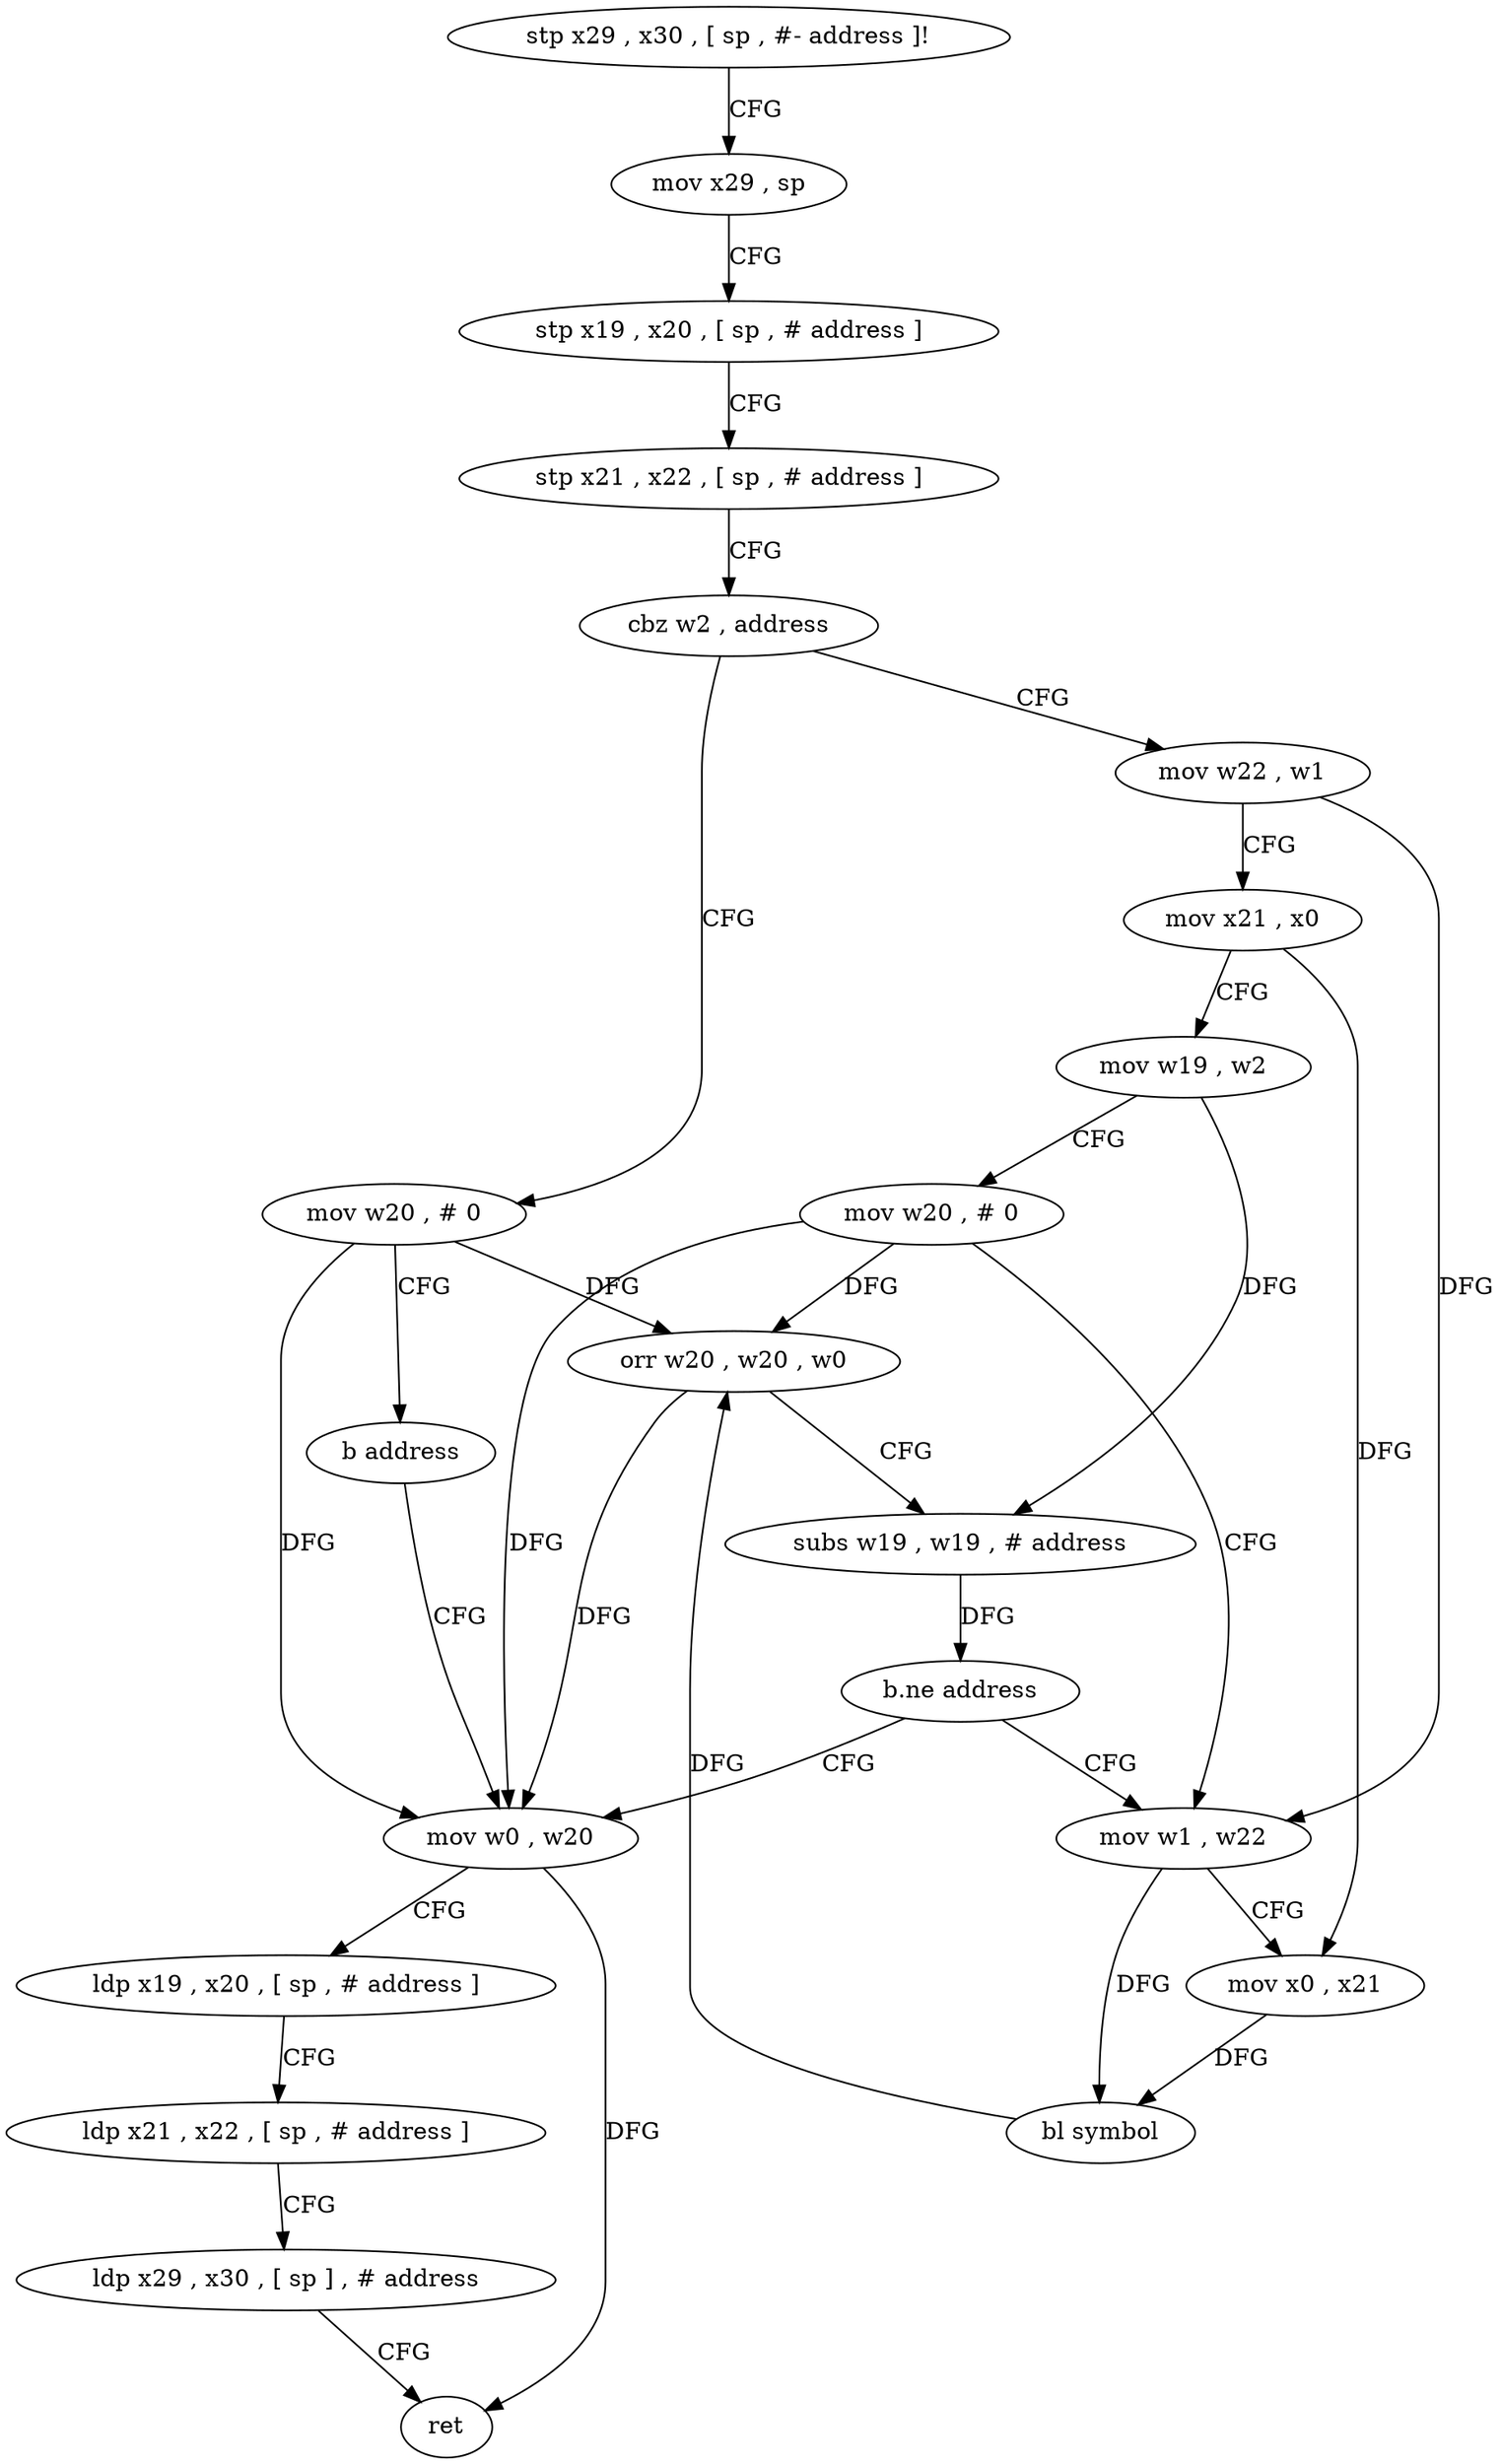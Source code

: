 digraph "func" {
"4376944" [label = "stp x29 , x30 , [ sp , #- address ]!" ]
"4376948" [label = "mov x29 , sp" ]
"4376952" [label = "stp x19 , x20 , [ sp , # address ]" ]
"4376956" [label = "stp x21 , x22 , [ sp , # address ]" ]
"4376960" [label = "cbz w2 , address" ]
"4377024" [label = "mov w20 , # 0" ]
"4376964" [label = "mov w22 , w1" ]
"4377028" [label = "b address" ]
"4377004" [label = "mov w0 , w20" ]
"4376968" [label = "mov x21 , x0" ]
"4376972" [label = "mov w19 , w2" ]
"4376976" [label = "mov w20 , # 0" ]
"4376980" [label = "mov w1 , w22" ]
"4377008" [label = "ldp x19 , x20 , [ sp , # address ]" ]
"4377012" [label = "ldp x21 , x22 , [ sp , # address ]" ]
"4377016" [label = "ldp x29 , x30 , [ sp ] , # address" ]
"4377020" [label = "ret" ]
"4376984" [label = "mov x0 , x21" ]
"4376988" [label = "bl symbol" ]
"4376992" [label = "orr w20 , w20 , w0" ]
"4376996" [label = "subs w19 , w19 , # address" ]
"4377000" [label = "b.ne address" ]
"4376944" -> "4376948" [ label = "CFG" ]
"4376948" -> "4376952" [ label = "CFG" ]
"4376952" -> "4376956" [ label = "CFG" ]
"4376956" -> "4376960" [ label = "CFG" ]
"4376960" -> "4377024" [ label = "CFG" ]
"4376960" -> "4376964" [ label = "CFG" ]
"4377024" -> "4377028" [ label = "CFG" ]
"4377024" -> "4377004" [ label = "DFG" ]
"4377024" -> "4376992" [ label = "DFG" ]
"4376964" -> "4376968" [ label = "CFG" ]
"4376964" -> "4376980" [ label = "DFG" ]
"4377028" -> "4377004" [ label = "CFG" ]
"4377004" -> "4377008" [ label = "CFG" ]
"4377004" -> "4377020" [ label = "DFG" ]
"4376968" -> "4376972" [ label = "CFG" ]
"4376968" -> "4376984" [ label = "DFG" ]
"4376972" -> "4376976" [ label = "CFG" ]
"4376972" -> "4376996" [ label = "DFG" ]
"4376976" -> "4376980" [ label = "CFG" ]
"4376976" -> "4377004" [ label = "DFG" ]
"4376976" -> "4376992" [ label = "DFG" ]
"4376980" -> "4376984" [ label = "CFG" ]
"4376980" -> "4376988" [ label = "DFG" ]
"4377008" -> "4377012" [ label = "CFG" ]
"4377012" -> "4377016" [ label = "CFG" ]
"4377016" -> "4377020" [ label = "CFG" ]
"4376984" -> "4376988" [ label = "DFG" ]
"4376988" -> "4376992" [ label = "DFG" ]
"4376992" -> "4376996" [ label = "CFG" ]
"4376992" -> "4377004" [ label = "DFG" ]
"4376996" -> "4377000" [ label = "DFG" ]
"4377000" -> "4376980" [ label = "CFG" ]
"4377000" -> "4377004" [ label = "CFG" ]
}
